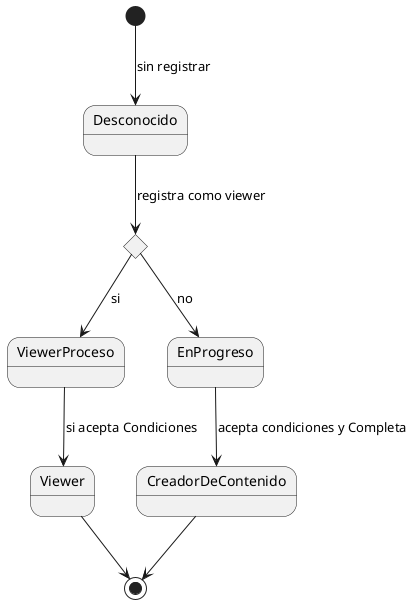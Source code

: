 @startuml
[*] --> Desconocido :sin registrar

state Desconocido {  
}
state Turno <<choice>>
ViewerProceso --> Viewer : si acepta Condiciones
Desconocido --> Turno :registra como viewer
Turno --> ViewerProceso :si
Turno --> EnProgreso :no 
EnProgreso --> CreadorDeContenido :acepta condiciones y Completa 
CreadorDeContenido --> [*]
Viewer --> [*]
@enduml
